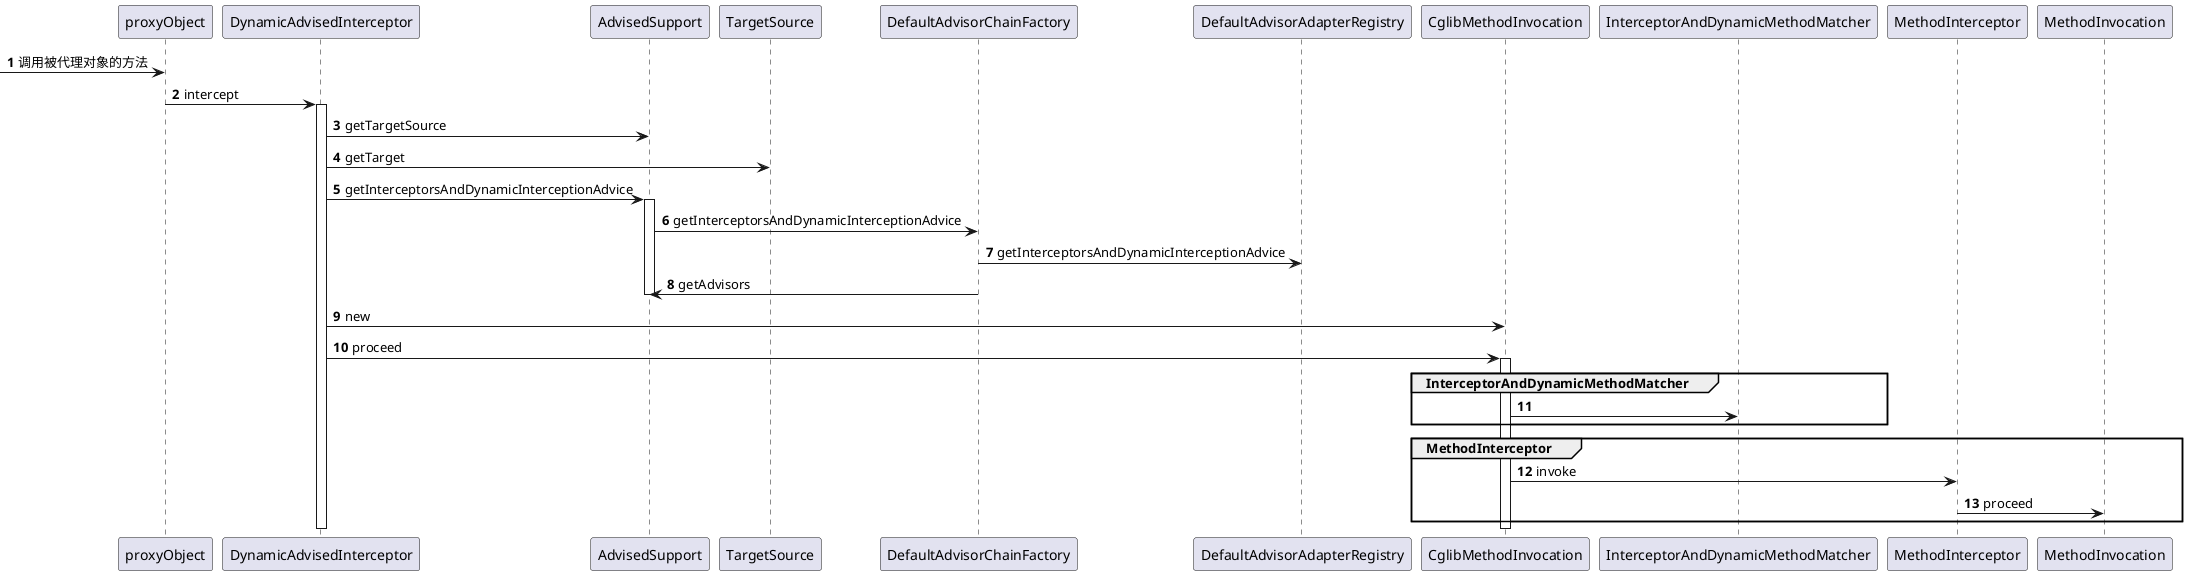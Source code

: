 @startuml
'https://plantuml.com/activity-diagram-beta

autonumber

-> proxyObject : 调用被代理对象的方法
proxyObject -> DynamicAdvisedInterceptor ++ : intercept
    DynamicAdvisedInterceptor -> AdvisedSupport : getTargetSource
    DynamicAdvisedInterceptor -> TargetSource : getTarget
    DynamicAdvisedInterceptor -> AdvisedSupport ++ : getInterceptorsAndDynamicInterceptionAdvice
        AdvisedSupport -> DefaultAdvisorChainFactory : getInterceptorsAndDynamicInterceptionAdvice

        DefaultAdvisorChainFactory -> DefaultAdvisorAdapterRegistry : getInterceptorsAndDynamicInterceptionAdvice
        DefaultAdvisorChainFactory -> AdvisedSupport : getAdvisors
    deactivate

    DynamicAdvisedInterceptor -> CglibMethodInvocation : new
    DynamicAdvisedInterceptor -> CglibMethodInvocation ++ : proceed
        group InterceptorAndDynamicMethodMatcher
            CglibMethodInvocation -> InterceptorAndDynamicMethodMatcher
        end
        group MethodInterceptor
            CglibMethodInvocation -> MethodInterceptor : invoke
            MethodInterceptor -> MethodInvocation : proceed
        end
    deactivate



deactivate



@enduml
